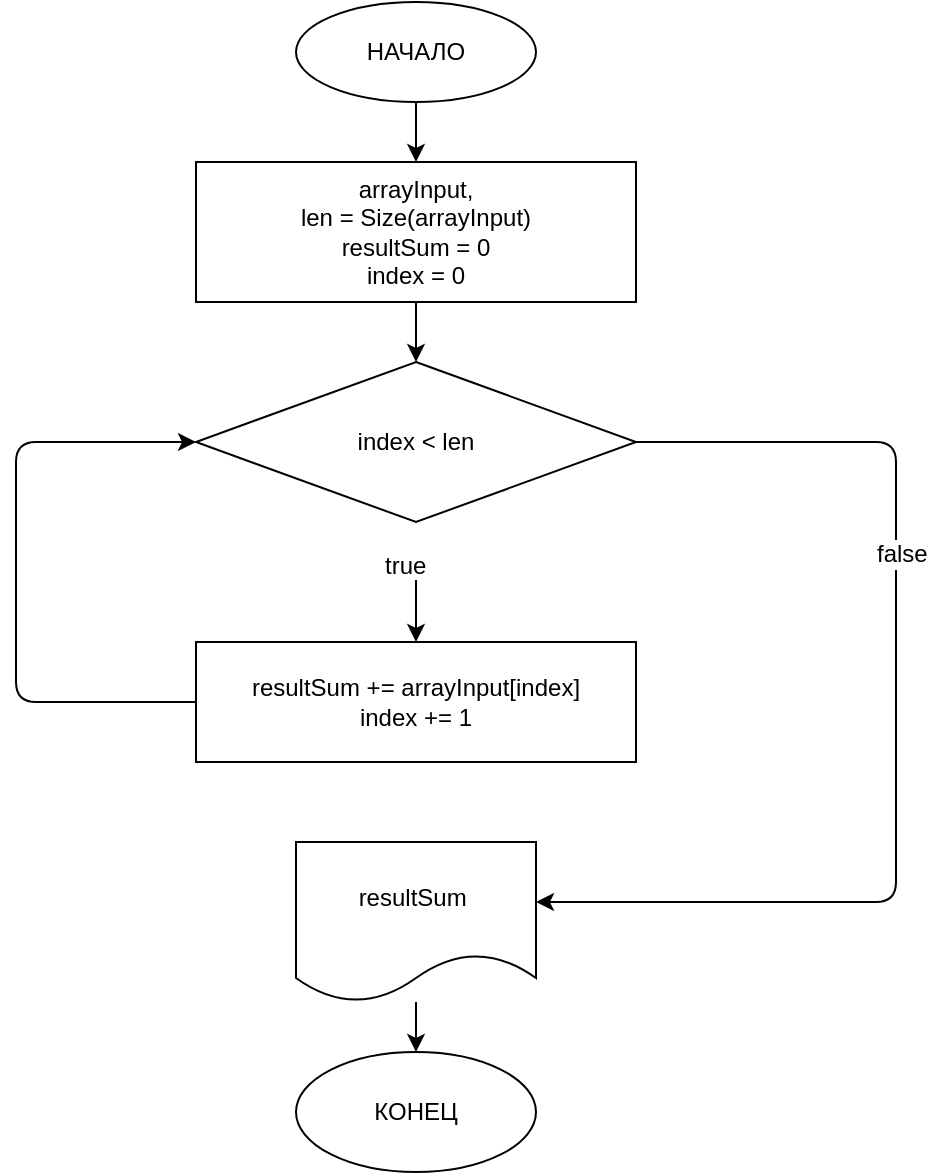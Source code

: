 <mxfile>
    <diagram id="9PwU6SdzpVrPIvKrQTcr" name="Page-1">
        <mxGraphModel dx="1204" dy="782" grid="1" gridSize="10" guides="1" tooltips="1" connect="1" arrows="1" fold="1" page="1" pageScale="1" pageWidth="827" pageHeight="1169" math="0" shadow="0">
            <root>
                <mxCell id="0"/>
                <mxCell id="1" parent="0"/>
                <mxCell id="19" value="" style="edgeStyle=none;html=1;" edge="1" parent="1" source="20" target="22">
                    <mxGeometry relative="1" as="geometry"/>
                </mxCell>
                <mxCell id="20" value="НАЧАЛО" style="ellipse;whiteSpace=wrap;html=1;" vertex="1" parent="1">
                    <mxGeometry x="200" y="30" width="120" height="50" as="geometry"/>
                </mxCell>
                <mxCell id="21" value="" style="edgeStyle=none;html=1;fontSize=12;" edge="1" parent="1" source="22" target="27">
                    <mxGeometry relative="1" as="geometry"/>
                </mxCell>
                <mxCell id="22" value="arrayInput,&lt;br&gt;len = Size(arrayInput)&lt;br&gt;resultSum = 0&lt;br&gt;index = 0" style="whiteSpace=wrap;html=1;" vertex="1" parent="1">
                    <mxGeometry x="150" y="110" width="220" height="70" as="geometry"/>
                </mxCell>
                <mxCell id="23" value="" style="edgeStyle=none;html=1;fontSize=12;" edge="1" parent="1" source="27" target="29">
                    <mxGeometry relative="1" as="geometry"/>
                </mxCell>
                <mxCell id="24" value="&amp;nbsp;&lt;br&gt;true&amp;nbsp;&lt;br&gt;" style="edgeLabel;html=1;align=center;verticalAlign=middle;resizable=0;points=[];fontSize=12;" vertex="1" connectable="0" parent="23">
                    <mxGeometry x="-0.537" y="-4" relative="1" as="geometry">
                        <mxPoint as="offset"/>
                    </mxGeometry>
                </mxCell>
                <mxCell id="25" value="" style="edgeStyle=none;html=1;fontSize=12;" edge="1" parent="1" source="27">
                    <mxGeometry relative="1" as="geometry">
                        <mxPoint x="320" y="480" as="targetPoint"/>
                        <Array as="points">
                            <mxPoint x="500" y="250"/>
                            <mxPoint x="500" y="480"/>
                        </Array>
                    </mxGeometry>
                </mxCell>
                <mxCell id="26" value="&amp;nbsp;false" style="edgeLabel;html=1;align=center;verticalAlign=middle;resizable=0;points=[];fontSize=12;" vertex="1" connectable="0" parent="25">
                    <mxGeometry x="-0.313" y="1" relative="1" as="geometry">
                        <mxPoint as="offset"/>
                    </mxGeometry>
                </mxCell>
                <mxCell id="27" value="index&amp;nbsp;&amp;lt; len" style="rhombus;whiteSpace=wrap;html=1;" vertex="1" parent="1">
                    <mxGeometry x="150" y="210" width="220" height="80" as="geometry"/>
                </mxCell>
                <mxCell id="28" value="" style="edgeStyle=none;html=1;fontSize=12;entryX=0;entryY=0.5;entryDx=0;entryDy=0;" edge="1" parent="1" source="29" target="27">
                    <mxGeometry relative="1" as="geometry">
                        <mxPoint x="260" y="490" as="targetPoint"/>
                        <Array as="points">
                            <mxPoint x="60" y="380"/>
                            <mxPoint x="60" y="250"/>
                        </Array>
                    </mxGeometry>
                </mxCell>
                <mxCell id="29" value="&lt;span&gt;resultSum +=&amp;nbsp;&lt;/span&gt;arrayInput[index]&lt;br&gt;index += 1" style="whiteSpace=wrap;html=1;" vertex="1" parent="1">
                    <mxGeometry x="150" y="350" width="220" height="60" as="geometry"/>
                </mxCell>
                <mxCell id="30" value="" style="edgeStyle=none;html=1;fontSize=12;" edge="1" parent="1" source="31" target="32">
                    <mxGeometry relative="1" as="geometry"/>
                </mxCell>
                <mxCell id="31" value="&lt;span&gt;resultSum&amp;nbsp;&lt;/span&gt;" style="shape=document;whiteSpace=wrap;html=1;boundedLbl=1;fontSize=12;" vertex="1" parent="1">
                    <mxGeometry x="200" y="450" width="120" height="80" as="geometry"/>
                </mxCell>
                <mxCell id="32" value="КОНЕЦ" style="ellipse;whiteSpace=wrap;html=1;" vertex="1" parent="1">
                    <mxGeometry x="200" y="555" width="120" height="60" as="geometry"/>
                </mxCell>
            </root>
        </mxGraphModel>
    </diagram>
</mxfile>